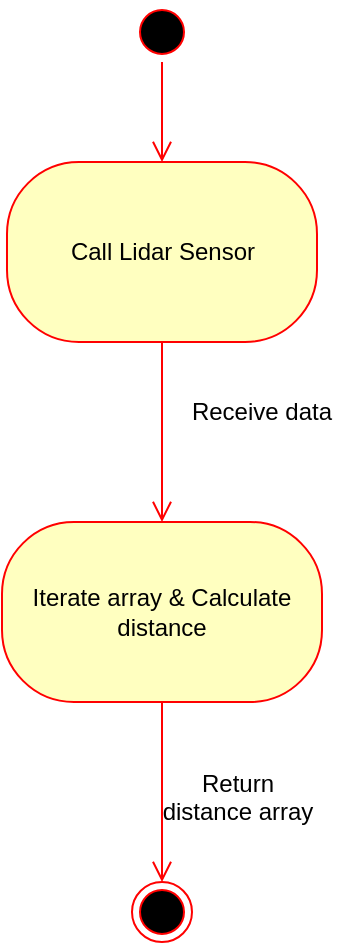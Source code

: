 <mxfile version="16.5.1" type="device"><diagram id="i3F4ti9gev00xGMFeUzN" name="Page-1"><mxGraphModel dx="1422" dy="780" grid="1" gridSize="10" guides="1" tooltips="1" connect="1" arrows="1" fold="1" page="1" pageScale="1" pageWidth="850" pageHeight="1100" math="0" shadow="0"><root><mxCell id="0"/><mxCell id="1" parent="0"/><mxCell id="HaXaQ5E0BjMqJWI1M5KT-2" value="" style="ellipse;html=1;shape=startState;fillColor=#000000;strokeColor=#ff0000;" vertex="1" parent="1"><mxGeometry x="225" y="60" width="30" height="30" as="geometry"/></mxCell><mxCell id="HaXaQ5E0BjMqJWI1M5KT-3" value="" style="edgeStyle=orthogonalEdgeStyle;html=1;verticalAlign=bottom;endArrow=open;endSize=8;strokeColor=#ff0000;rounded=0;entryX=0.5;entryY=0;entryDx=0;entryDy=0;" edge="1" source="HaXaQ5E0BjMqJWI1M5KT-2" parent="1" target="HaXaQ5E0BjMqJWI1M5KT-4"><mxGeometry relative="1" as="geometry"><mxPoint x="257.5" y="150" as="targetPoint"/></mxGeometry></mxCell><mxCell id="HaXaQ5E0BjMqJWI1M5KT-4" value="Call Lidar Sensor " style="rounded=1;whiteSpace=wrap;html=1;arcSize=40;fontColor=#000000;fillColor=#ffffc0;strokeColor=#ff0000;" vertex="1" parent="1"><mxGeometry x="162.5" y="140" width="155" height="90" as="geometry"/></mxCell><mxCell id="HaXaQ5E0BjMqJWI1M5KT-5" value="" style="edgeStyle=orthogonalEdgeStyle;html=1;verticalAlign=bottom;endArrow=open;endSize=8;strokeColor=#ff0000;rounded=0;entryX=0.5;entryY=0;entryDx=0;entryDy=0;" edge="1" source="HaXaQ5E0BjMqJWI1M5KT-4" parent="1" target="HaXaQ5E0BjMqJWI1M5KT-7"><mxGeometry relative="1" as="geometry"><mxPoint x="240.5" y="310" as="targetPoint"/></mxGeometry></mxCell><mxCell id="HaXaQ5E0BjMqJWI1M5KT-7" value="Iterate array &amp;amp; Calculate distance" style="rounded=1;whiteSpace=wrap;html=1;arcSize=40;fontColor=#000000;fillColor=#ffffc0;strokeColor=#ff0000;" vertex="1" parent="1"><mxGeometry x="160" y="320" width="160" height="90" as="geometry"/></mxCell><mxCell id="HaXaQ5E0BjMqJWI1M5KT-8" value="" style="edgeStyle=orthogonalEdgeStyle;html=1;verticalAlign=bottom;endArrow=open;endSize=8;strokeColor=#ff0000;rounded=0;entryX=0.5;entryY=0;entryDx=0;entryDy=0;" edge="1" source="HaXaQ5E0BjMqJWI1M5KT-7" parent="1" target="HaXaQ5E0BjMqJWI1M5KT-25"><mxGeometry relative="1" as="geometry"><mxPoint x="240" y="470" as="targetPoint"/></mxGeometry></mxCell><mxCell id="HaXaQ5E0BjMqJWI1M5KT-23" value="&lt;div&gt;Receive data&lt;/div&gt;" style="text;html=1;strokeColor=none;fillColor=none;align=center;verticalAlign=middle;whiteSpace=wrap;rounded=0;" vertex="1" parent="1"><mxGeometry x="240" y="250" width="100" height="30" as="geometry"/></mxCell><mxCell id="HaXaQ5E0BjMqJWI1M5KT-25" value="" style="ellipse;html=1;shape=endState;fillColor=#000000;strokeColor=#ff0000;" vertex="1" parent="1"><mxGeometry x="225" y="500" width="30" height="30" as="geometry"/></mxCell><mxCell id="HaXaQ5E0BjMqJWI1M5KT-26" value="&lt;div&gt;Return distance array&lt;/div&gt;&lt;div&gt;&lt;br&gt;&lt;/div&gt;" style="text;html=1;strokeColor=none;fillColor=none;align=center;verticalAlign=middle;whiteSpace=wrap;rounded=0;" vertex="1" parent="1"><mxGeometry x="237.5" y="450" width="80" height="30" as="geometry"/></mxCell></root></mxGraphModel></diagram></mxfile>